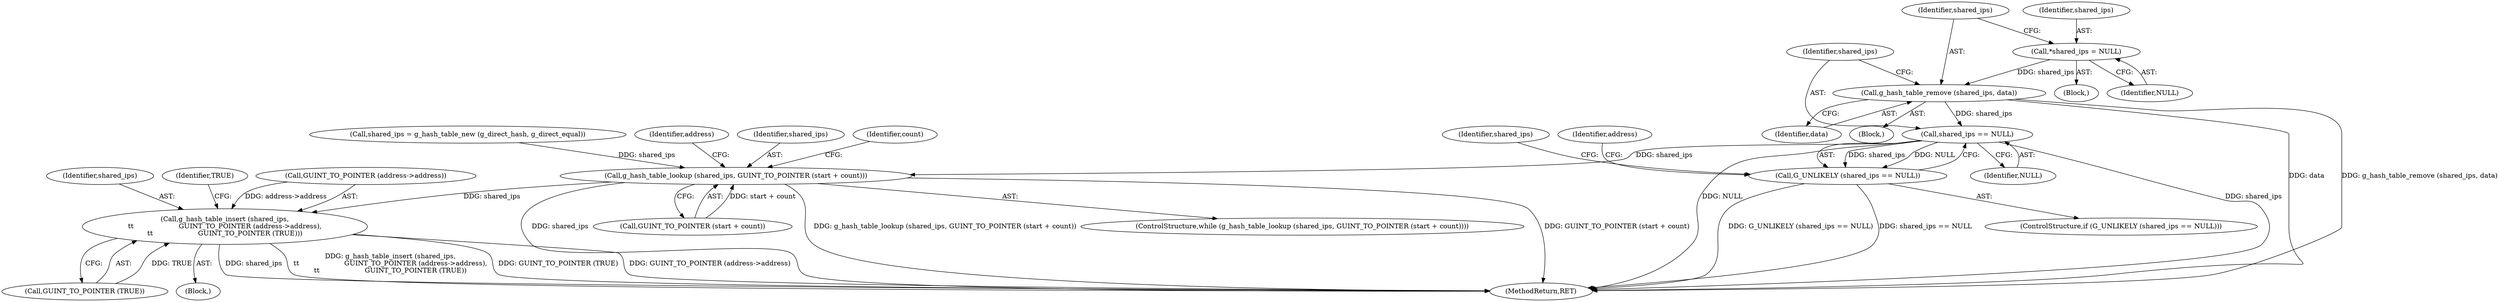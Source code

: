 digraph "0_NetworkManager_d5fc88e573fa58b93034b04d35a2454f5d28cad9@pointer" {
"1005388" [label="(Call,*shared_ips = NULL)"];
"1005392" [label="(Call,g_hash_table_remove (shared_ips, data))"];
"1005398" [label="(Call,shared_ips == NULL)"];
"1005397" [label="(Call,G_UNLIKELY (shared_ips == NULL))"];
"1005452" [label="(Call,g_hash_table_lookup (shared_ips, GUINT_TO_POINTER (start + count)))"];
"1005486" [label="(Call,g_hash_table_insert (shared_ips,\n\t\t                     GUINT_TO_POINTER (address->address),\n\t\t                     GUINT_TO_POINTER (TRUE)))"];
"1005487" [label="(Identifier,shared_ips)"];
"1005398" [label="(Call,shared_ips == NULL)"];
"1005452" [label="(Call,g_hash_table_lookup (shared_ips, GUINT_TO_POINTER (start + count)))"];
"1005393" [label="(Identifier,shared_ips)"];
"1005401" [label="(Call,shared_ips = g_hash_table_new (g_direct_hash, g_direct_equal))"];
"1005392" [label="(Call,g_hash_table_remove (shared_ips, data))"];
"1005451" [label="(ControlStructure,while (g_hash_table_lookup (shared_ips, GUINT_TO_POINTER (start + count))))"];
"1005476" [label="(Identifier,address)"];
"1005486" [label="(Call,g_hash_table_insert (shared_ips,\n\t\t                     GUINT_TO_POINTER (address->address),\n\t\t                     GUINT_TO_POINTER (TRUE)))"];
"1005399" [label="(Identifier,shared_ips)"];
"1005495" [label="(Identifier,TRUE)"];
"1005390" [label="(Identifier,NULL)"];
"1005488" [label="(Call,GUINT_TO_POINTER (address->address))"];
"1005402" [label="(Identifier,shared_ips)"];
"1005407" [label="(Identifier,address)"];
"1005394" [label="(Identifier,data)"];
"1005391" [label="(Block,)"];
"1005400" [label="(Identifier,NULL)"];
"1005454" [label="(Call,GUINT_TO_POINTER (start + count))"];
"1005453" [label="(Identifier,shared_ips)"];
"1000283" [label="(Block,)"];
"1005439" [label="(Block,)"];
"1005396" [label="(ControlStructure,if (G_UNLIKELY (shared_ips == NULL)))"];
"1007368" [label="(MethodReturn,RET)"];
"1005388" [label="(Call,*shared_ips = NULL)"];
"1005397" [label="(Call,G_UNLIKELY (shared_ips == NULL))"];
"1005460" [label="(Identifier,count)"];
"1005389" [label="(Identifier,shared_ips)"];
"1005492" [label="(Call,GUINT_TO_POINTER (TRUE))"];
"1005388" -> "1000283"  [label="AST: "];
"1005388" -> "1005390"  [label="CFG: "];
"1005389" -> "1005388"  [label="AST: "];
"1005390" -> "1005388"  [label="AST: "];
"1005393" -> "1005388"  [label="CFG: "];
"1005388" -> "1005392"  [label="DDG: shared_ips"];
"1005392" -> "1005391"  [label="AST: "];
"1005392" -> "1005394"  [label="CFG: "];
"1005393" -> "1005392"  [label="AST: "];
"1005394" -> "1005392"  [label="AST: "];
"1005399" -> "1005392"  [label="CFG: "];
"1005392" -> "1007368"  [label="DDG: data"];
"1005392" -> "1007368"  [label="DDG: g_hash_table_remove (shared_ips, data)"];
"1005392" -> "1005398"  [label="DDG: shared_ips"];
"1005398" -> "1005397"  [label="AST: "];
"1005398" -> "1005400"  [label="CFG: "];
"1005399" -> "1005398"  [label="AST: "];
"1005400" -> "1005398"  [label="AST: "];
"1005397" -> "1005398"  [label="CFG: "];
"1005398" -> "1007368"  [label="DDG: shared_ips"];
"1005398" -> "1007368"  [label="DDG: NULL"];
"1005398" -> "1005397"  [label="DDG: shared_ips"];
"1005398" -> "1005397"  [label="DDG: NULL"];
"1005398" -> "1005452"  [label="DDG: shared_ips"];
"1005397" -> "1005396"  [label="AST: "];
"1005402" -> "1005397"  [label="CFG: "];
"1005407" -> "1005397"  [label="CFG: "];
"1005397" -> "1007368"  [label="DDG: G_UNLIKELY (shared_ips == NULL)"];
"1005397" -> "1007368"  [label="DDG: shared_ips == NULL"];
"1005452" -> "1005451"  [label="AST: "];
"1005452" -> "1005454"  [label="CFG: "];
"1005453" -> "1005452"  [label="AST: "];
"1005454" -> "1005452"  [label="AST: "];
"1005460" -> "1005452"  [label="CFG: "];
"1005476" -> "1005452"  [label="CFG: "];
"1005452" -> "1007368"  [label="DDG: GUINT_TO_POINTER (start + count)"];
"1005452" -> "1007368"  [label="DDG: shared_ips"];
"1005452" -> "1007368"  [label="DDG: g_hash_table_lookup (shared_ips, GUINT_TO_POINTER (start + count))"];
"1005401" -> "1005452"  [label="DDG: shared_ips"];
"1005454" -> "1005452"  [label="DDG: start + count"];
"1005452" -> "1005486"  [label="DDG: shared_ips"];
"1005486" -> "1005439"  [label="AST: "];
"1005486" -> "1005492"  [label="CFG: "];
"1005487" -> "1005486"  [label="AST: "];
"1005488" -> "1005486"  [label="AST: "];
"1005492" -> "1005486"  [label="AST: "];
"1005495" -> "1005486"  [label="CFG: "];
"1005486" -> "1007368"  [label="DDG: shared_ips"];
"1005486" -> "1007368"  [label="DDG: g_hash_table_insert (shared_ips,\n\t\t                     GUINT_TO_POINTER (address->address),\n\t\t                     GUINT_TO_POINTER (TRUE))"];
"1005486" -> "1007368"  [label="DDG: GUINT_TO_POINTER (TRUE)"];
"1005486" -> "1007368"  [label="DDG: GUINT_TO_POINTER (address->address)"];
"1005488" -> "1005486"  [label="DDG: address->address"];
"1005492" -> "1005486"  [label="DDG: TRUE"];
}
